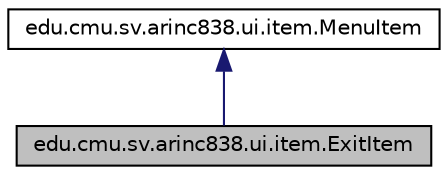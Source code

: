 digraph G
{
 // INTERACTIVE_SVG=YES
  edge [fontname="Helvetica",fontsize="10",labelfontname="Helvetica",labelfontsize="10"];
  node [fontname="Helvetica",fontsize="10",shape=record];
  Node1 [label="edu.cmu.sv.arinc838.ui.item.ExitItem",height=0.2,width=0.4,color="black", fillcolor="grey75", style="filled" fontcolor="black"];
  Node2 -> Node1 [dir="back",color="midnightblue",fontsize="10",style="solid",fontname="Helvetica"];
  Node2 [label="edu.cmu.sv.arinc838.ui.item.MenuItem",height=0.2,width=0.4,color="black", fillcolor="white", style="filled",URL="$interfaceedu_1_1cmu_1_1sv_1_1arinc838_1_1ui_1_1item_1_1_menu_item.html"];
}
